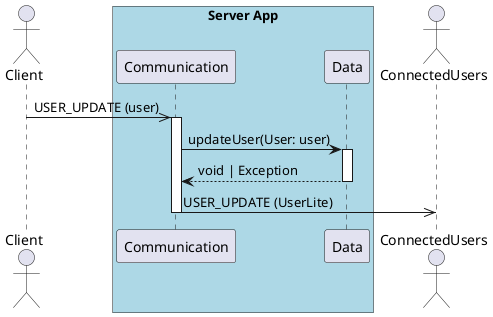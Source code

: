 @startuml 1.6 User edits his profile (Server)

actor Client as client

box "Server App" #LightBlue
    participant Communication as com
    participant Data as data
end box

actor ConnectedUsers as connected

client ->> com++: USER_UPDATE (user)
com->data++: updateUser(User: user)
return void | Exception
com->>connected: USER_UPDATE (UserLite)
deactivate
@enduml